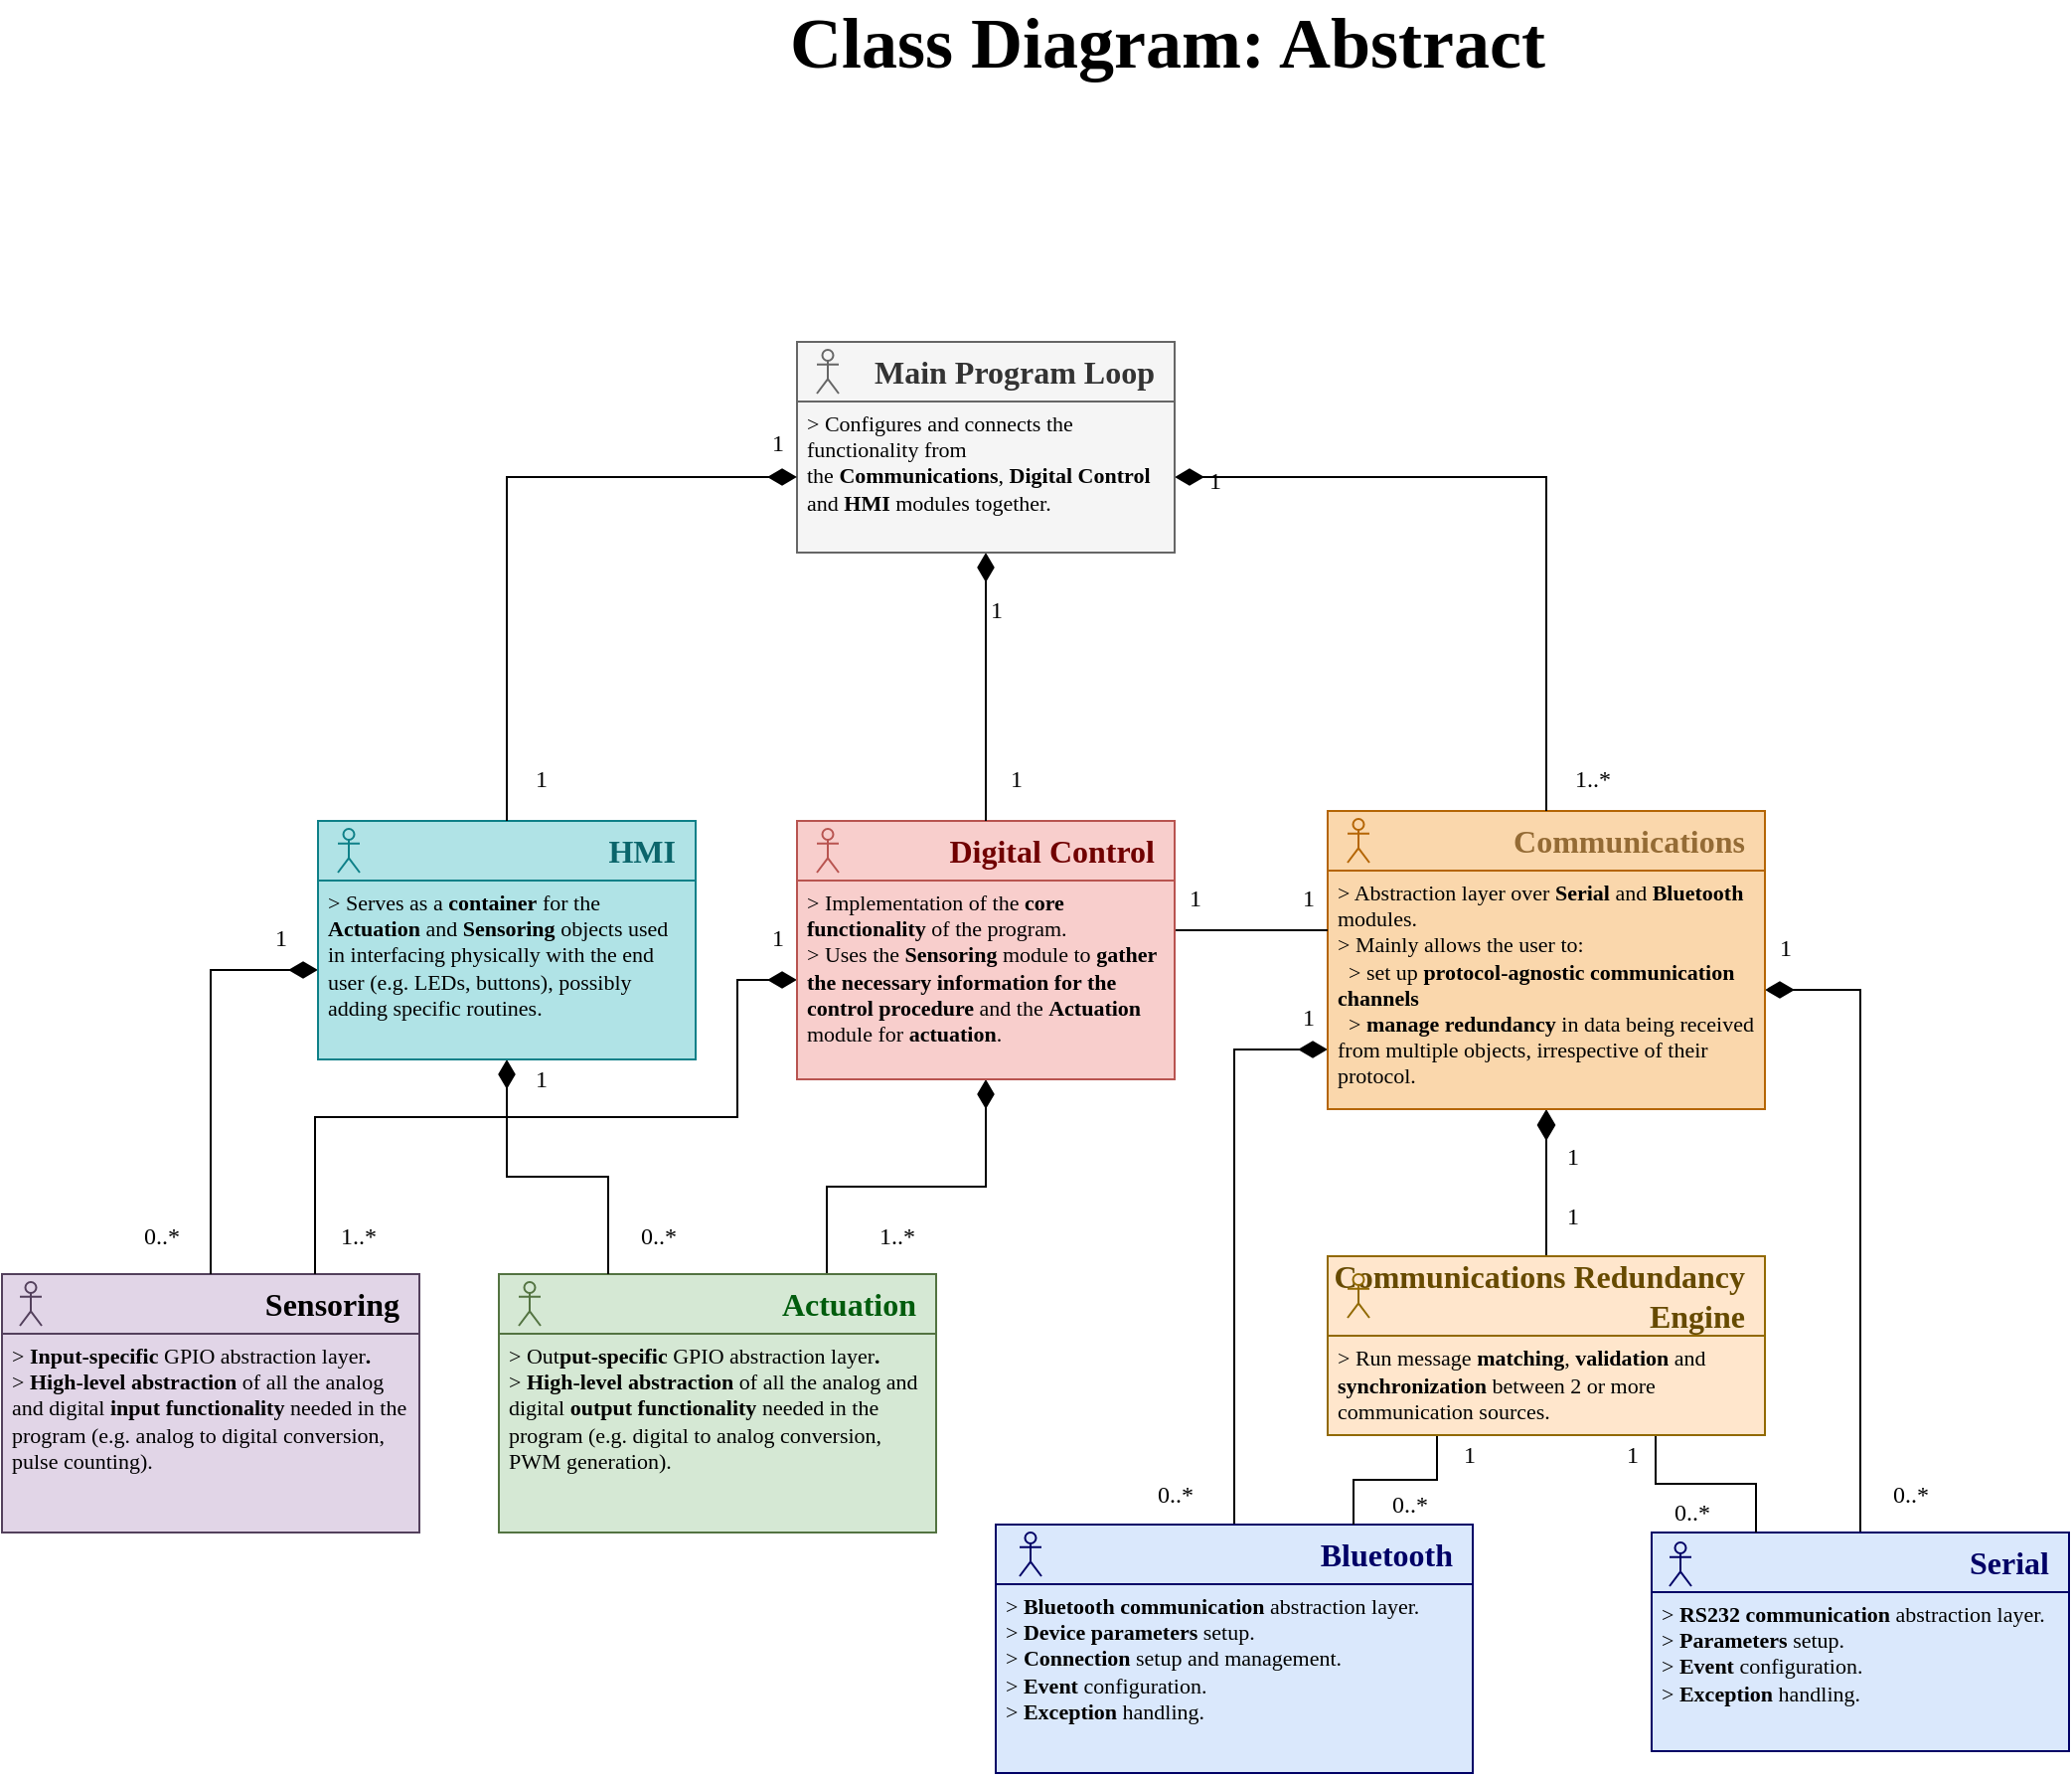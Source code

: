 <mxfile version="13.0.7" type="device"><diagram id="33SzdTp0CWMUpX57nA3J" name="Page-1"><mxGraphModel dx="1503" dy="1760" grid="1" gridSize="10" guides="1" tooltips="1" connect="1" arrows="1" fold="1" page="1" pageScale="1" pageWidth="827" pageHeight="1169" math="0" shadow="0"><root><mxCell id="0"/><mxCell id="1" parent="0"/><mxCell id="Dhdxwxn2ZVJL4eZts-RI-104" value="Sensoring" style="rounded=0;whiteSpace=wrap;html=1;fontFamily=Consolas;fontSize=16;align=right;fillColor=#e1d5e7;fontStyle=1;spacingRight=8;strokeColor=#53405C;labelPosition=center;verticalLabelPosition=middle;verticalAlign=middle;labelBackgroundColor=none;" parent="1" vertex="1"><mxGeometry x="240" y="659" width="210" height="30" as="geometry"/></mxCell><mxCell id="Dhdxwxn2ZVJL4eZts-RI-210" style="edgeStyle=orthogonalEdgeStyle;rounded=0;orthogonalLoop=1;jettySize=auto;html=1;exitX=0.5;exitY=1;exitDx=0;exitDy=0;entryX=0.5;entryY=0;entryDx=0;entryDy=0;startArrow=diamondThin;startFill=1;startSize=13;endArrow=none;endFill=0;endSize=2;fontFamily=Consolas;fontSize=12;fontColor=#0B656B;" parent="1" source="Dhdxwxn2ZVJL4eZts-RI-79" target="Dhdxwxn2ZVJL4eZts-RI-157" edge="1"><mxGeometry relative="1" as="geometry"/></mxCell><mxCell id="Dhdxwxn2ZVJL4eZts-RI-213" style="edgeStyle=orthogonalEdgeStyle;rounded=0;orthogonalLoop=1;jettySize=auto;html=1;exitX=0;exitY=0.75;exitDx=0;exitDy=0;entryX=0.5;entryY=0;entryDx=0;entryDy=0;startArrow=diamondThin;startFill=1;startSize=12;endArrow=none;endFill=0;endSize=2;fontFamily=Consolas;fontSize=12;fontColor=#0B656B;" parent="1" source="Dhdxwxn2ZVJL4eZts-RI-79" target="Dhdxwxn2ZVJL4eZts-RI-70" edge="1"><mxGeometry relative="1" as="geometry"/></mxCell><mxCell id="Dhdxwxn2ZVJL4eZts-RI-214" style="edgeStyle=orthogonalEdgeStyle;rounded=0;orthogonalLoop=1;jettySize=auto;html=1;entryX=0.5;entryY=0;entryDx=0;entryDy=0;startArrow=diamondThin;startFill=1;startSize=12;endArrow=none;endFill=0;endSize=2;fontFamily=Consolas;fontSize=12;fontColor=#0B656B;exitX=1;exitY=0.5;exitDx=0;exitDy=0;" parent="1" source="Dhdxwxn2ZVJL4eZts-RI-79" target="Dhdxwxn2ZVJL4eZts-RI-75" edge="1"><mxGeometry relative="1" as="geometry"/></mxCell><mxCell id="Dhdxwxn2ZVJL4eZts-RI-79" value="&amp;gt; Abstraction layer over &lt;b&gt;Serial &lt;/b&gt;and &lt;b&gt;Bluetooth &lt;/b&gt;modules.&lt;br&gt;&amp;gt; Mainly allows the user to: &lt;br&gt;&amp;nbsp; &amp;gt; set up&lt;b&gt; protocol-agnostic communication channels &lt;/b&gt;&lt;br&gt;&amp;nbsp; &amp;gt;&amp;nbsp;&lt;b&gt;manage redundancy&lt;/b&gt; in data being received from multiple objects, irrespective of their protocol.&lt;br&gt;&amp;nbsp;" style="rounded=0;whiteSpace=wrap;html=1;fillColor=#fad7ac;fontFamily=Consolas;fontSize=11;align=left;verticalAlign=top;spacing=0;spacingLeft=5;spacingBottom=5;spacingRight=5;strokeColor=#b46504;labelPosition=center;verticalLabelPosition=middle;" parent="1" vertex="1"><mxGeometry x="907" y="456" width="220" height="120" as="geometry"/></mxCell><mxCell id="Dhdxwxn2ZVJL4eZts-RI-1" value="Class Diagram: Abstract" style="text;html=1;strokeColor=none;fillColor=none;align=center;verticalAlign=middle;whiteSpace=wrap;rounded=0;fontFamily=Consolas;fontSize=36;fontStyle=1" parent="1" vertex="1"><mxGeometry x="510" y="30" width="633" height="20" as="geometry"/></mxCell><mxCell id="Dhdxwxn2ZVJL4eZts-RI-70" value="Bluetooth" style="rounded=0;whiteSpace=wrap;html=1;fontFamily=Consolas;fontSize=16;align=right;fillColor=#dae8fc;fontStyle=1;spacingRight=8;strokeColor=#000066;fontColor=#000066;" parent="1" vertex="1"><mxGeometry x="740" y="785" width="240" height="30" as="geometry"/></mxCell><mxCell id="Dhdxwxn2ZVJL4eZts-RI-62" value="" style="shape=umlActor;verticalLabelPosition=bottom;labelBackgroundColor=#ffffff;verticalAlign=top;html=1;fontFamily=Consolas;fontSize=21;aspect=fixed;fillColor=none;strokeColor=#000066;" parent="1" vertex="1"><mxGeometry x="752" y="789" width="11" height="22" as="geometry"/></mxCell><mxCell id="Dhdxwxn2ZVJL4eZts-RI-72" value="&amp;gt; &lt;b&gt;Bluetooth&amp;nbsp;&lt;/b&gt;&lt;b&gt;communication&amp;nbsp;&lt;/b&gt;abstraction layer.&lt;br&gt;&amp;gt; &lt;b&gt;Device parameters&lt;/b&gt; setup.&lt;br&gt;&amp;gt; &lt;b&gt;Connection&lt;/b&gt;&amp;nbsp;setup and management.&lt;br&gt;&amp;gt; &lt;b&gt;Event &lt;/b&gt;configuration.&lt;br&gt;&amp;gt; &lt;b&gt;Exception&lt;/b&gt; handling." style="rounded=0;whiteSpace=wrap;html=1;fillColor=#dae8fc;fontFamily=Consolas;fontSize=11;align=left;verticalAlign=top;spacing=0;spacingLeft=5;spacingBottom=5;spacingRight=5;strokeColor=#000066;" parent="1" vertex="1"><mxGeometry x="740" y="815" width="240" height="95" as="geometry"/></mxCell><mxCell id="Dhdxwxn2ZVJL4eZts-RI-75" value="Serial" style="rounded=0;whiteSpace=wrap;html=1;fontFamily=Consolas;fontSize=16;align=right;fillColor=#dae8fc;fontStyle=1;spacingRight=8;strokeColor=#000066;fontColor=#000066;" parent="1" vertex="1"><mxGeometry x="1070" y="789" width="210" height="30" as="geometry"/></mxCell><mxCell id="Dhdxwxn2ZVJL4eZts-RI-76" value="" style="shape=umlActor;verticalLabelPosition=bottom;labelBackgroundColor=#ffffff;verticalAlign=top;html=1;fontFamily=Consolas;fontSize=21;aspect=fixed;fillColor=none;strokeColor=#000066;" parent="1" vertex="1"><mxGeometry x="1079" y="794" width="11" height="22" as="geometry"/></mxCell><mxCell id="Dhdxwxn2ZVJL4eZts-RI-77" value="&amp;gt; &lt;b&gt;RS232 communication&amp;nbsp;&lt;/b&gt;abstraction layer.&lt;br&gt;&amp;gt; &lt;b&gt;Parameters&lt;/b&gt; setup.&lt;br&gt;&amp;gt; &lt;b&gt;Event &lt;/b&gt;configuration.&lt;br&gt;&amp;gt; &lt;b&gt;Exception&lt;/b&gt; handling." style="rounded=0;whiteSpace=wrap;html=1;fillColor=#dae8fc;fontFamily=Consolas;fontSize=11;align=left;verticalAlign=top;spacing=0;spacingLeft=5;spacingBottom=5;spacingRight=5;strokeColor=#000066;" parent="1" vertex="1"><mxGeometry x="1070" y="819" width="210" height="80" as="geometry"/></mxCell><mxCell id="Dhdxwxn2ZVJL4eZts-RI-80" value="Communications" style="rounded=0;whiteSpace=wrap;html=1;fontFamily=Consolas;fontSize=16;align=right;fillColor=#fad7ac;fontStyle=1;spacingRight=8;strokeColor=#b46504;labelPosition=center;verticalLabelPosition=middle;verticalAlign=middle;fontColor=#946B35;" parent="1" vertex="1"><mxGeometry x="907" y="426" width="220" height="30" as="geometry"/></mxCell><mxCell id="Dhdxwxn2ZVJL4eZts-RI-217" style="edgeStyle=orthogonalEdgeStyle;rounded=0;orthogonalLoop=1;jettySize=auto;html=1;exitX=0;exitY=0.5;exitDx=0;exitDy=0;entryX=0.75;entryY=0;entryDx=0;entryDy=0;startArrow=diamondThin;startFill=1;startSize=12;endArrow=none;endFill=0;endSize=2;fontFamily=Consolas;fontSize=12;fontColor=#0B656B;" parent="1" source="Dhdxwxn2ZVJL4eZts-RI-81" target="Dhdxwxn2ZVJL4eZts-RI-104" edge="1"><mxGeometry relative="1" as="geometry"><Array as="points"><mxPoint x="610" y="511"/><mxPoint x="610" y="580"/><mxPoint x="397" y="580"/></Array></mxGeometry></mxCell><mxCell id="Dhdxwxn2ZVJL4eZts-RI-218" style="edgeStyle=orthogonalEdgeStyle;rounded=0;orthogonalLoop=1;jettySize=auto;html=1;entryX=0.75;entryY=0;entryDx=0;entryDy=0;startArrow=diamondThin;startFill=1;startSize=12;endArrow=none;endFill=0;endSize=2;fontFamily=Consolas;fontSize=12;fontColor=#0B656B;" parent="1" source="Dhdxwxn2ZVJL4eZts-RI-81" target="Dhdxwxn2ZVJL4eZts-RI-145" edge="1"><mxGeometry relative="1" as="geometry"/></mxCell><mxCell id="x8JIUNMF5sPNPXslPpXa-1" style="edgeStyle=orthogonalEdgeStyle;rounded=0;orthogonalLoop=1;jettySize=auto;html=1;exitX=1;exitY=0.25;exitDx=0;exitDy=0;entryX=0;entryY=0.25;entryDx=0;entryDy=0;endArrow=none;endFill=0;" parent="1" source="Dhdxwxn2ZVJL4eZts-RI-81" target="Dhdxwxn2ZVJL4eZts-RI-79" edge="1"><mxGeometry relative="1" as="geometry"/></mxCell><mxCell id="Dhdxwxn2ZVJL4eZts-RI-81" value="&amp;gt; Implementation of the &lt;b&gt;core&lt;/b&gt; &lt;b&gt;functionality&lt;/b&gt; of the program.&lt;br&gt;&amp;gt; Uses the &lt;b&gt;Sensoring &lt;/b&gt;module to &lt;b&gt;gather the necessary information for the control procedure&lt;/b&gt; and the &lt;b&gt;Actuation &lt;/b&gt;module for &lt;b&gt;actuation&lt;/b&gt;." style="rounded=0;whiteSpace=wrap;html=1;fillColor=#f8cecc;fontFamily=Consolas;fontSize=11;align=left;verticalAlign=top;spacing=0;spacingLeft=5;spacingBottom=5;spacingRight=5;strokeColor=#b85450;" parent="1" vertex="1"><mxGeometry x="640" y="461" width="190" height="100" as="geometry"/></mxCell><mxCell id="Dhdxwxn2ZVJL4eZts-RI-82" value="Digital Control" style="rounded=0;whiteSpace=wrap;html=1;fontFamily=Consolas;fontSize=16;align=right;fillColor=#f8cecc;fontStyle=1;spacingRight=8;strokeColor=#b85450;labelPosition=center;verticalLabelPosition=middle;verticalAlign=middle;fontColor=#700000;labelBackgroundColor=none;" parent="1" vertex="1"><mxGeometry x="640" y="431" width="190" height="30" as="geometry"/></mxCell><mxCell id="Dhdxwxn2ZVJL4eZts-RI-103" value="&amp;gt; &lt;b&gt;Input-specific&amp;nbsp;&lt;/b&gt;GPIO&amp;nbsp;abstraction layer&lt;b&gt;.&lt;/b&gt;&lt;br&gt;&amp;gt; &lt;b&gt;High-level abstraction&lt;/b&gt; of all the analog and digital &lt;b&gt;input functionality&lt;/b&gt; needed in the program (e.g. analog to digital conversion, pulse counting).&amp;nbsp;" style="rounded=0;whiteSpace=wrap;html=1;fillColor=#e1d5e7;fontFamily=Consolas;fontSize=11;align=left;verticalAlign=top;spacing=0;spacingLeft=5;spacingBottom=5;spacingRight=5;strokeColor=#53405C;fontColor=#000000;" parent="1" vertex="1"><mxGeometry x="240" y="689" width="210" height="100" as="geometry"/></mxCell><mxCell id="Dhdxwxn2ZVJL4eZts-RI-142" value="" style="shape=umlActor;verticalLabelPosition=bottom;labelBackgroundColor=#ffffff;verticalAlign=top;html=1;fontFamily=Consolas;fontSize=21;aspect=fixed;fillColor=#fad7ac;strokeColor=#b46504;" parent="1" vertex="1"><mxGeometry x="917" y="430" width="11" height="22" as="geometry"/></mxCell><mxCell id="Dhdxwxn2ZVJL4eZts-RI-143" value="" style="shape=umlActor;verticalLabelPosition=bottom;labelBackgroundColor=#ffffff;verticalAlign=top;html=1;fontFamily=Consolas;fontSize=21;aspect=fixed;fillColor=none;strokeColor=#b85450;" parent="1" vertex="1"><mxGeometry x="650" y="435" width="11" height="22" as="geometry"/></mxCell><mxCell id="Dhdxwxn2ZVJL4eZts-RI-144" value="&lt;span&gt;&amp;gt; Out&lt;/span&gt;&lt;b&gt;put-specific&amp;nbsp;&lt;/b&gt;&lt;span&gt;GPIO&amp;nbsp;abstraction layer&lt;/span&gt;&lt;b&gt;.&lt;/b&gt;&lt;br&gt;&lt;span&gt;&amp;gt;&amp;nbsp;&lt;/span&gt;&lt;b&gt;High-level abstraction&lt;/b&gt;&lt;span&gt;&amp;nbsp;of all the analog and digital&amp;nbsp;&lt;/span&gt;&lt;b&gt;output functionality&lt;/b&gt;&lt;span&gt;&amp;nbsp;needed in the program (e.g. digital to analog conversion, PWM generation).&lt;/span&gt;" style="rounded=0;whiteSpace=wrap;html=1;fillColor=#d5e8d4;fontFamily=Consolas;fontSize=11;align=left;verticalAlign=top;spacing=0;spacingLeft=5;spacingBottom=5;spacingRight=5;strokeColor=#537341;" parent="1" vertex="1"><mxGeometry x="490" y="689" width="220" height="100" as="geometry"/></mxCell><mxCell id="Dhdxwxn2ZVJL4eZts-RI-145" value="Actuation" style="rounded=0;whiteSpace=wrap;html=1;fontFamily=Consolas;fontSize=16;align=right;fillColor=#d5e8d4;fontStyle=1;spacingRight=8;strokeColor=#537341;labelPosition=center;verticalLabelPosition=middle;verticalAlign=middle;labelBackgroundColor=none;fontColor=#015C0D;" parent="1" vertex="1"><mxGeometry x="490" y="659" width="220" height="30" as="geometry"/></mxCell><mxCell id="Dhdxwxn2ZVJL4eZts-RI-147" value="" style="shape=umlActor;verticalLabelPosition=bottom;labelBackgroundColor=#ffffff;verticalAlign=top;html=1;fontFamily=Consolas;fontSize=21;aspect=fixed;fillColor=none;strokeColor=#53405C;" parent="1" vertex="1"><mxGeometry x="249" y="663" width="11" height="22" as="geometry"/></mxCell><mxCell id="Dhdxwxn2ZVJL4eZts-RI-149" value="" style="shape=umlActor;verticalLabelPosition=bottom;labelBackgroundColor=#ffffff;verticalAlign=top;html=1;fontFamily=Consolas;fontSize=21;aspect=fixed;fillColor=none;strokeColor=#537341;" parent="1" vertex="1"><mxGeometry x="500" y="663" width="11" height="22" as="geometry"/></mxCell><mxCell id="Dhdxwxn2ZVJL4eZts-RI-211" style="edgeStyle=orthogonalEdgeStyle;rounded=0;orthogonalLoop=1;jettySize=auto;html=1;exitX=0.25;exitY=1;exitDx=0;exitDy=0;entryX=0.75;entryY=0;entryDx=0;entryDy=0;startArrow=none;startFill=0;startSize=2;endArrow=none;endFill=0;endSize=2;fontFamily=Consolas;fontSize=12;fontColor=#0B656B;" parent="1" source="Dhdxwxn2ZVJL4eZts-RI-150" target="Dhdxwxn2ZVJL4eZts-RI-70" edge="1"><mxGeometry relative="1" as="geometry"/></mxCell><mxCell id="Dhdxwxn2ZVJL4eZts-RI-212" style="edgeStyle=orthogonalEdgeStyle;rounded=0;orthogonalLoop=1;jettySize=auto;html=1;exitX=0.75;exitY=1;exitDx=0;exitDy=0;entryX=0.25;entryY=0;entryDx=0;entryDy=0;startArrow=none;startFill=0;startSize=2;endArrow=none;endFill=0;endSize=2;fontFamily=Consolas;fontSize=12;fontColor=#0B656B;" parent="1" source="Dhdxwxn2ZVJL4eZts-RI-150" target="Dhdxwxn2ZVJL4eZts-RI-75" edge="1"><mxGeometry relative="1" as="geometry"/></mxCell><mxCell id="Dhdxwxn2ZVJL4eZts-RI-150" value="&amp;gt; Run message &lt;b&gt;matching&lt;/b&gt;, &lt;b&gt;validation&lt;/b&gt; and &lt;b&gt;synchronization &lt;/b&gt;between 2 or more communication sources." style="rounded=0;whiteSpace=wrap;html=1;fillColor=#ffe6cc;fontFamily=Consolas;fontSize=11;align=left;verticalAlign=bottom;spacing=0;spacingLeft=5;spacingBottom=5;spacingRight=5;strokeColor=#916900;labelPosition=center;verticalLabelPosition=middle;" parent="1" vertex="1"><mxGeometry x="907" y="690" width="220" height="50" as="geometry"/></mxCell><mxCell id="Dhdxwxn2ZVJL4eZts-RI-157" value="Communications Redundancy Engine" style="rounded=0;whiteSpace=wrap;html=1;fontFamily=Consolas;fontSize=16;align=right;fillColor=#ffe6cc;fontStyle=1;spacingRight=8;strokeColor=#916900;labelPosition=center;verticalLabelPosition=middle;verticalAlign=middle;fontColor=#664A00;" parent="1" vertex="1"><mxGeometry x="907" y="650" width="220" height="40" as="geometry"/></mxCell><mxCell id="Dhdxwxn2ZVJL4eZts-RI-158" value="" style="shape=umlActor;verticalLabelPosition=bottom;labelBackgroundColor=#ffffff;verticalAlign=top;html=1;fontFamily=Consolas;fontSize=21;aspect=fixed;fillColor=#ffe6cc;strokeColor=#916900;" parent="1" vertex="1"><mxGeometry x="917" y="659" width="11" height="22" as="geometry"/></mxCell><mxCell id="Dhdxwxn2ZVJL4eZts-RI-185" value="Main Program Loop" style="rounded=0;whiteSpace=wrap;html=1;fontFamily=Consolas;fontSize=16;align=right;fillColor=#f5f5f5;fontStyle=1;spacingRight=8;strokeColor=#666666;labelPosition=center;verticalLabelPosition=middle;verticalAlign=middle;labelBackgroundColor=none;fontColor=#333333;" parent="1" vertex="1"><mxGeometry x="640" y="190" width="190" height="30" as="geometry"/></mxCell><mxCell id="Dhdxwxn2ZVJL4eZts-RI-208" style="edgeStyle=orthogonalEdgeStyle;rounded=0;orthogonalLoop=1;jettySize=auto;html=1;entryX=0.5;entryY=0;entryDx=0;entryDy=0;startArrow=diamondThin;startFill=1;startSize=12;endArrow=none;endFill=0;endSize=2;fontFamily=Consolas;fontSize=12;fontColor=#0B656B;sourcePerimeterSpacing=0;exitX=0.5;exitY=1;exitDx=0;exitDy=0;" parent="1" source="Dhdxwxn2ZVJL4eZts-RI-186" target="Dhdxwxn2ZVJL4eZts-RI-82" edge="1"><mxGeometry relative="1" as="geometry"><Array as="points"><mxPoint x="735" y="380"/><mxPoint x="735" y="380"/></Array></mxGeometry></mxCell><mxCell id="Dhdxwxn2ZVJL4eZts-RI-209" style="edgeStyle=orthogonalEdgeStyle;rounded=0;orthogonalLoop=1;jettySize=auto;html=1;exitX=1;exitY=0.5;exitDx=0;exitDy=0;entryX=0.5;entryY=0;entryDx=0;entryDy=0;startArrow=diamondThin;startFill=1;startSize=12;endArrow=none;endFill=0;endSize=2;fontFamily=Consolas;fontSize=12;fontColor=#0B656B;" parent="1" source="Dhdxwxn2ZVJL4eZts-RI-186" target="Dhdxwxn2ZVJL4eZts-RI-80" edge="1"><mxGeometry relative="1" as="geometry"/></mxCell><mxCell id="Dhdxwxn2ZVJL4eZts-RI-186" value="&amp;gt; Configures and connects the functionality from the&amp;nbsp;&lt;b&gt;Communications&lt;/b&gt;, &lt;b&gt;Digital Control&lt;/b&gt; and &lt;b&gt;HMI &lt;/b&gt;modules&lt;b&gt;&amp;nbsp;&lt;/b&gt;together." style="rounded=0;whiteSpace=wrap;html=1;fillColor=#f5f5f5;fontFamily=Consolas;fontSize=11;align=left;verticalAlign=top;spacing=0;spacingLeft=5;spacingBottom=5;spacingRight=5;strokeColor=#666666;fontColor=#000000;" parent="1" vertex="1"><mxGeometry x="640" y="220" width="190" height="76" as="geometry"/></mxCell><mxCell id="Dhdxwxn2ZVJL4eZts-RI-187" value="" style="shape=umlActor;verticalLabelPosition=bottom;labelBackgroundColor=#ffffff;verticalAlign=top;html=1;fontFamily=Consolas;fontSize=21;aspect=fixed;fillColor=#f5f5f5;strokeColor=#666666;fontColor=#333333;" parent="1" vertex="1"><mxGeometry x="650" y="194" width="11" height="22" as="geometry"/></mxCell><mxCell id="Dhdxwxn2ZVJL4eZts-RI-215" style="edgeStyle=orthogonalEdgeStyle;rounded=0;orthogonalLoop=1;jettySize=auto;html=1;exitX=0;exitY=0.5;exitDx=0;exitDy=0;entryX=0.5;entryY=0;entryDx=0;entryDy=0;startArrow=diamondThin;startFill=1;startSize=12;endArrow=none;endFill=0;endSize=2;fontFamily=Consolas;fontSize=12;fontColor=#0B656B;" parent="1" source="Dhdxwxn2ZVJL4eZts-RI-204" target="Dhdxwxn2ZVJL4eZts-RI-104" edge="1"><mxGeometry relative="1" as="geometry"/></mxCell><mxCell id="Dhdxwxn2ZVJL4eZts-RI-216" style="edgeStyle=orthogonalEdgeStyle;rounded=0;orthogonalLoop=1;jettySize=auto;html=1;exitX=0.5;exitY=1;exitDx=0;exitDy=0;entryX=0.25;entryY=0;entryDx=0;entryDy=0;startArrow=diamondThin;startFill=1;startSize=12;endArrow=none;endFill=0;endSize=2;fontFamily=Consolas;fontSize=12;fontColor=#0B656B;" parent="1" source="Dhdxwxn2ZVJL4eZts-RI-204" target="Dhdxwxn2ZVJL4eZts-RI-145" edge="1"><mxGeometry relative="1" as="geometry"/></mxCell><mxCell id="Dhdxwxn2ZVJL4eZts-RI-204" value="&amp;gt; Serves as a &lt;b&gt;container&lt;/b&gt; for the &lt;b&gt;Actuation&lt;/b&gt; and &lt;b&gt;Sensoring&lt;/b&gt; objects used in interfacing physically with the end user (e.g. LEDs, buttons), possibly adding specific routines." style="rounded=0;whiteSpace=wrap;html=1;fillColor=#b0e3e6;fontFamily=Consolas;fontSize=11;align=left;verticalAlign=top;spacing=0;spacingLeft=5;spacingBottom=5;spacingRight=5;strokeColor=#0e8088;" parent="1" vertex="1"><mxGeometry x="399" y="461" width="190" height="90" as="geometry"/></mxCell><mxCell id="Dhdxwxn2ZVJL4eZts-RI-205" value="HMI" style="rounded=0;whiteSpace=wrap;html=1;fontFamily=Consolas;fontSize=16;align=right;fillColor=#b0e3e6;fontStyle=1;spacingRight=8;strokeColor=#0e8088;labelPosition=center;verticalLabelPosition=middle;verticalAlign=middle;labelBackgroundColor=none;fontColor=#0B656B;" parent="1" vertex="1"><mxGeometry x="399" y="431" width="190" height="30" as="geometry"/></mxCell><mxCell id="Dhdxwxn2ZVJL4eZts-RI-206" value="" style="shape=umlActor;verticalLabelPosition=bottom;labelBackgroundColor=#ffffff;verticalAlign=top;html=1;fontFamily=Consolas;fontSize=21;aspect=fixed;fillColor=#b0e3e6;strokeColor=#0e8088;" parent="1" vertex="1"><mxGeometry x="409" y="435" width="11" height="22" as="geometry"/></mxCell><mxCell id="Dhdxwxn2ZVJL4eZts-RI-207" style="edgeStyle=orthogonalEdgeStyle;rounded=0;orthogonalLoop=1;jettySize=auto;html=1;entryX=0.5;entryY=0;entryDx=0;entryDy=0;startArrow=diamondThin;startFill=1;startSize=12;endSize=2;fontFamily=Consolas;fontSize=12;fontColor=#0B656B;endArrow=none;endFill=0;strokeWidth=1;jumpSize=6;exitX=0;exitY=0.5;exitDx=0;exitDy=0;" parent="1" source="Dhdxwxn2ZVJL4eZts-RI-186" target="Dhdxwxn2ZVJL4eZts-RI-205" edge="1"><mxGeometry relative="1" as="geometry"><mxPoint x="620" y="250" as="sourcePoint"/></mxGeometry></mxCell><mxCell id="Dhdxwxn2ZVJL4eZts-RI-220" value="1" style="text;html=1;align=center;verticalAlign=middle;resizable=0;points=[];autosize=1;fontSize=12;fontFamily=Consolas;fontColor=#000000;" parent="1" vertex="1"><mxGeometry x="840" y="250" width="20" height="20" as="geometry"/></mxCell><mxCell id="Dhdxwxn2ZVJL4eZts-RI-221" value="1..*" style="text;html=1;align=center;verticalAlign=middle;resizable=0;points=[];autosize=1;fontSize=12;fontFamily=Consolas;fontColor=#000000;" parent="1" vertex="1"><mxGeometry x="1020" y="400" width="40" height="20" as="geometry"/></mxCell><mxCell id="Dhdxwxn2ZVJL4eZts-RI-222" value="1" style="text;html=1;align=center;verticalAlign=middle;resizable=0;points=[];autosize=1;fontSize=12;fontFamily=Consolas;fontColor=#000000;" parent="1" vertex="1"><mxGeometry x="730" y="315" width="20" height="20" as="geometry"/></mxCell><mxCell id="Dhdxwxn2ZVJL4eZts-RI-223" value="1" style="text;html=1;align=center;verticalAlign=middle;resizable=0;points=[];autosize=1;fontSize=12;fontFamily=Consolas;fontColor=#000000;" parent="1" vertex="1"><mxGeometry x="740" y="400" width="20" height="20" as="geometry"/></mxCell><mxCell id="Dhdxwxn2ZVJL4eZts-RI-224" value="1" style="text;html=1;align=center;verticalAlign=middle;resizable=0;points=[];autosize=1;fontSize=12;fontFamily=Consolas;fontColor=#000000;" parent="1" vertex="1"><mxGeometry x="620" y="231" width="20" height="20" as="geometry"/></mxCell><mxCell id="Dhdxwxn2ZVJL4eZts-RI-225" value="1" style="text;html=1;align=center;verticalAlign=middle;resizable=0;points=[];autosize=1;fontSize=12;fontFamily=Consolas;fontColor=#000000;" parent="1" vertex="1"><mxGeometry x="501" y="400" width="20" height="20" as="geometry"/></mxCell><mxCell id="Dhdxwxn2ZVJL4eZts-RI-226" value="1" style="text;html=1;align=center;verticalAlign=middle;resizable=0;points=[];autosize=1;fontSize=12;fontFamily=Consolas;fontColor=#000000;" parent="1" vertex="1"><mxGeometry x="370" y="480" width="20" height="20" as="geometry"/></mxCell><mxCell id="Dhdxwxn2ZVJL4eZts-RI-228" value="0..*" style="text;html=1;align=center;verticalAlign=middle;resizable=0;points=[];autosize=1;fontSize=12;fontFamily=Consolas;fontColor=#000000;" parent="1" vertex="1"><mxGeometry x="928" y="765" width="40" height="20" as="geometry"/></mxCell><mxCell id="Dhdxwxn2ZVJL4eZts-RI-229" value="0..*" style="text;html=1;align=center;verticalAlign=middle;resizable=0;points=[];autosize=1;fontSize=12;fontFamily=Consolas;fontColor=#000000;" parent="1" vertex="1"><mxGeometry x="1070" y="769" width="40" height="20" as="geometry"/></mxCell><mxCell id="Dhdxwxn2ZVJL4eZts-RI-230" value="1" style="text;html=1;align=center;verticalAlign=middle;resizable=0;points=[];autosize=1;fontSize=12;fontFamily=Consolas;fontColor=#000000;" parent="1" vertex="1"><mxGeometry x="968" y="740" width="20" height="20" as="geometry"/></mxCell><mxCell id="Dhdxwxn2ZVJL4eZts-RI-231" value="1" style="text;html=1;align=center;verticalAlign=middle;resizable=0;points=[];autosize=1;fontSize=12;fontFamily=Consolas;fontColor=#000000;" parent="1" vertex="1"><mxGeometry x="1050" y="740" width="20" height="20" as="geometry"/></mxCell><mxCell id="Dhdxwxn2ZVJL4eZts-RI-233" value="0..*" style="text;html=1;align=center;verticalAlign=middle;resizable=0;points=[];autosize=1;fontSize=12;fontFamily=Consolas;fontColor=#000000;" parent="1" vertex="1"><mxGeometry x="300" y="630" width="40" height="20" as="geometry"/></mxCell><mxCell id="Dhdxwxn2ZVJL4eZts-RI-234" value="1..*" style="text;html=1;align=center;verticalAlign=middle;resizable=0;points=[];autosize=1;fontSize=12;fontFamily=Consolas;fontColor=#000000;" parent="1" vertex="1"><mxGeometry x="399" y="630" width="40" height="20" as="geometry"/></mxCell><mxCell id="Dhdxwxn2ZVJL4eZts-RI-235" value="1" style="text;html=1;align=center;verticalAlign=middle;resizable=0;points=[];autosize=1;fontSize=12;fontFamily=Consolas;fontColor=#000000;" parent="1" vertex="1"><mxGeometry x="620" y="480" width="20" height="20" as="geometry"/></mxCell><mxCell id="Dhdxwxn2ZVJL4eZts-RI-236" value="1" style="text;html=1;align=center;verticalAlign=middle;resizable=0;points=[];autosize=1;fontSize=12;fontFamily=Consolas;fontColor=#000000;" parent="1" vertex="1"><mxGeometry x="501" y="551" width="20" height="20" as="geometry"/></mxCell><mxCell id="Dhdxwxn2ZVJL4eZts-RI-237" value="0..*" style="text;html=1;align=center;verticalAlign=middle;resizable=0;points=[];autosize=1;fontSize=12;fontFamily=Consolas;fontColor=#000000;" parent="1" vertex="1"><mxGeometry x="550" y="630" width="40" height="20" as="geometry"/></mxCell><mxCell id="Dhdxwxn2ZVJL4eZts-RI-238" value="1..*" style="text;html=1;align=center;verticalAlign=middle;resizable=0;points=[];autosize=1;fontSize=12;fontFamily=Consolas;fontColor=#000000;" parent="1" vertex="1"><mxGeometry x="670" y="630" width="40" height="20" as="geometry"/></mxCell><mxCell id="Dhdxwxn2ZVJL4eZts-RI-240" value="1" style="text;html=1;align=center;verticalAlign=middle;resizable=0;points=[];autosize=1;fontSize=12;fontFamily=Consolas;fontColor=#000000;" parent="1" vertex="1"><mxGeometry x="1020" y="590" width="20" height="20" as="geometry"/></mxCell><mxCell id="Dhdxwxn2ZVJL4eZts-RI-241" value="1" style="text;html=1;align=center;verticalAlign=middle;resizable=0;points=[];autosize=1;fontSize=12;fontFamily=Consolas;fontColor=#000000;" parent="1" vertex="1"><mxGeometry x="1020" y="620" width="20" height="20" as="geometry"/></mxCell><mxCell id="Dhdxwxn2ZVJL4eZts-RI-242" value="1" style="text;html=1;align=center;verticalAlign=middle;resizable=0;points=[];autosize=1;fontSize=12;fontFamily=Consolas;fontColor=#000000;" parent="1" vertex="1"><mxGeometry x="887" y="520" width="20" height="20" as="geometry"/></mxCell><mxCell id="Dhdxwxn2ZVJL4eZts-RI-243" value="1" style="text;html=1;align=center;verticalAlign=middle;resizable=0;points=[];autosize=1;fontSize=12;fontFamily=Consolas;fontColor=#000000;" parent="1" vertex="1"><mxGeometry x="1127" y="485" width="20" height="20" as="geometry"/></mxCell><mxCell id="Dhdxwxn2ZVJL4eZts-RI-244" value="0..*" style="text;html=1;align=center;verticalAlign=middle;resizable=0;points=[];autosize=1;fontSize=12;fontFamily=Consolas;fontColor=#000000;" parent="1" vertex="1"><mxGeometry x="810" y="760" width="40" height="20" as="geometry"/></mxCell><mxCell id="Dhdxwxn2ZVJL4eZts-RI-245" value="0..*" style="text;html=1;align=center;verticalAlign=middle;resizable=0;points=[];autosize=1;fontSize=12;fontFamily=Consolas;fontColor=#000000;" parent="1" vertex="1"><mxGeometry x="1180" y="760" width="40" height="20" as="geometry"/></mxCell><mxCell id="x8JIUNMF5sPNPXslPpXa-2" value="1" style="text;html=1;align=center;verticalAlign=middle;resizable=0;points=[];autosize=1;fontSize=12;fontFamily=Consolas;fontColor=#000000;" parent="1" vertex="1"><mxGeometry x="887" y="460" width="20" height="20" as="geometry"/></mxCell><mxCell id="x8JIUNMF5sPNPXslPpXa-3" value="1" style="text;html=1;align=center;verticalAlign=middle;resizable=0;points=[];autosize=1;fontSize=12;fontFamily=Consolas;fontColor=#000000;" parent="1" vertex="1"><mxGeometry x="830" y="460" width="20" height="20" as="geometry"/></mxCell></root></mxGraphModel></diagram></mxfile>